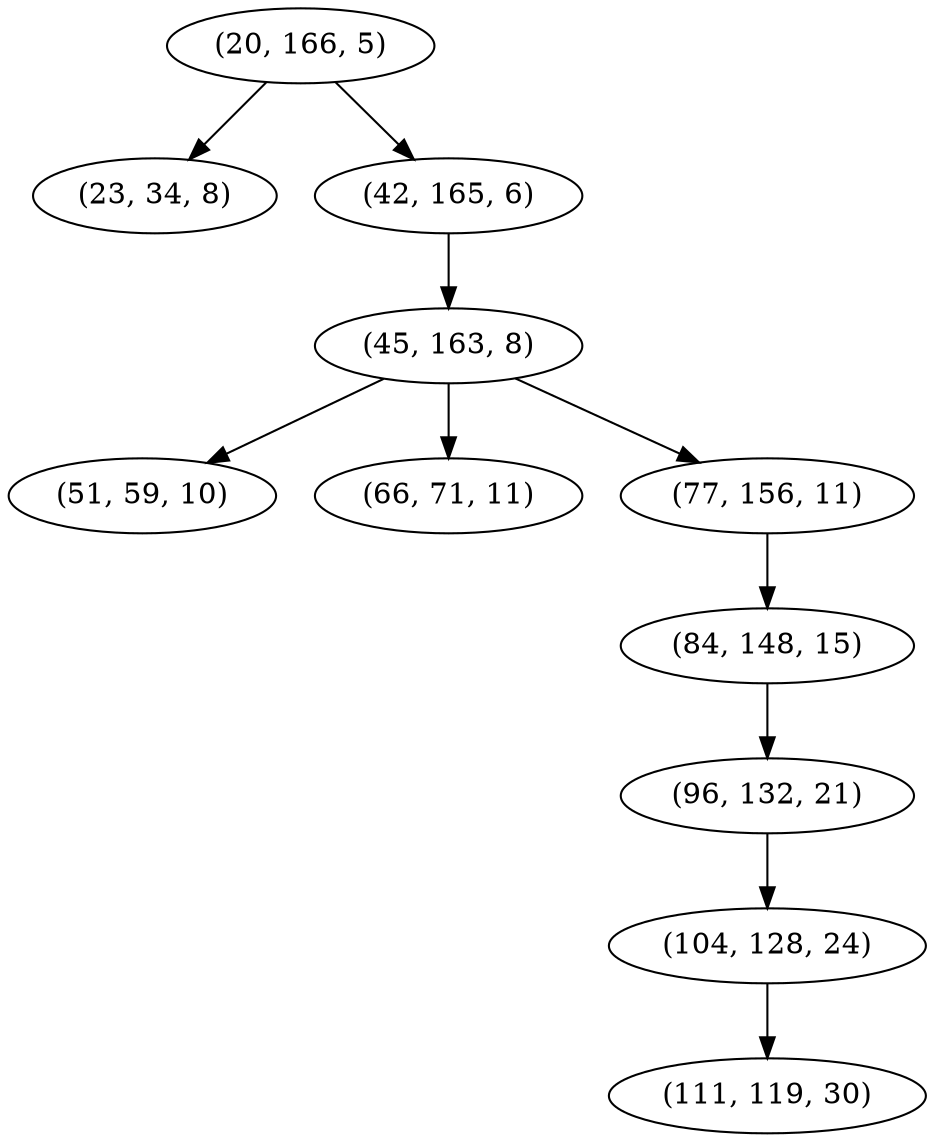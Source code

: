 digraph tree {
    "(20, 166, 5)";
    "(23, 34, 8)";
    "(42, 165, 6)";
    "(45, 163, 8)";
    "(51, 59, 10)";
    "(66, 71, 11)";
    "(77, 156, 11)";
    "(84, 148, 15)";
    "(96, 132, 21)";
    "(104, 128, 24)";
    "(111, 119, 30)";
    "(20, 166, 5)" -> "(23, 34, 8)";
    "(20, 166, 5)" -> "(42, 165, 6)";
    "(42, 165, 6)" -> "(45, 163, 8)";
    "(45, 163, 8)" -> "(51, 59, 10)";
    "(45, 163, 8)" -> "(66, 71, 11)";
    "(45, 163, 8)" -> "(77, 156, 11)";
    "(77, 156, 11)" -> "(84, 148, 15)";
    "(84, 148, 15)" -> "(96, 132, 21)";
    "(96, 132, 21)" -> "(104, 128, 24)";
    "(104, 128, 24)" -> "(111, 119, 30)";
}
